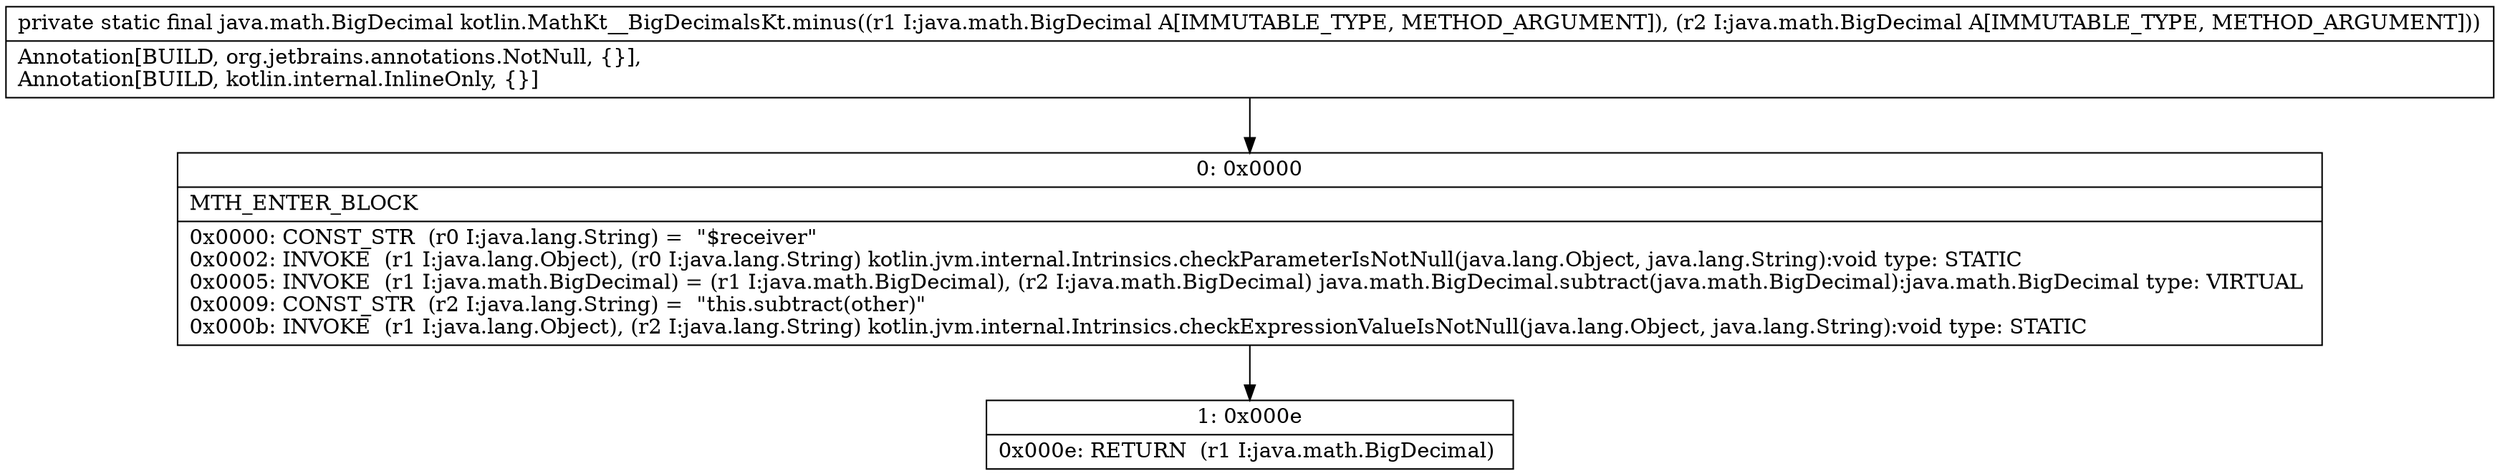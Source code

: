 digraph "CFG forkotlin.MathKt__BigDecimalsKt.minus(Ljava\/math\/BigDecimal;Ljava\/math\/BigDecimal;)Ljava\/math\/BigDecimal;" {
Node_0 [shape=record,label="{0\:\ 0x0000|MTH_ENTER_BLOCK\l|0x0000: CONST_STR  (r0 I:java.lang.String) =  \"$receiver\" \l0x0002: INVOKE  (r1 I:java.lang.Object), (r0 I:java.lang.String) kotlin.jvm.internal.Intrinsics.checkParameterIsNotNull(java.lang.Object, java.lang.String):void type: STATIC \l0x0005: INVOKE  (r1 I:java.math.BigDecimal) = (r1 I:java.math.BigDecimal), (r2 I:java.math.BigDecimal) java.math.BigDecimal.subtract(java.math.BigDecimal):java.math.BigDecimal type: VIRTUAL \l0x0009: CONST_STR  (r2 I:java.lang.String) =  \"this.subtract(other)\" \l0x000b: INVOKE  (r1 I:java.lang.Object), (r2 I:java.lang.String) kotlin.jvm.internal.Intrinsics.checkExpressionValueIsNotNull(java.lang.Object, java.lang.String):void type: STATIC \l}"];
Node_1 [shape=record,label="{1\:\ 0x000e|0x000e: RETURN  (r1 I:java.math.BigDecimal) \l}"];
MethodNode[shape=record,label="{private static final java.math.BigDecimal kotlin.MathKt__BigDecimalsKt.minus((r1 I:java.math.BigDecimal A[IMMUTABLE_TYPE, METHOD_ARGUMENT]), (r2 I:java.math.BigDecimal A[IMMUTABLE_TYPE, METHOD_ARGUMENT]))  | Annotation[BUILD, org.jetbrains.annotations.NotNull, \{\}], \lAnnotation[BUILD, kotlin.internal.InlineOnly, \{\}]\l}"];
MethodNode -> Node_0;
Node_0 -> Node_1;
}

